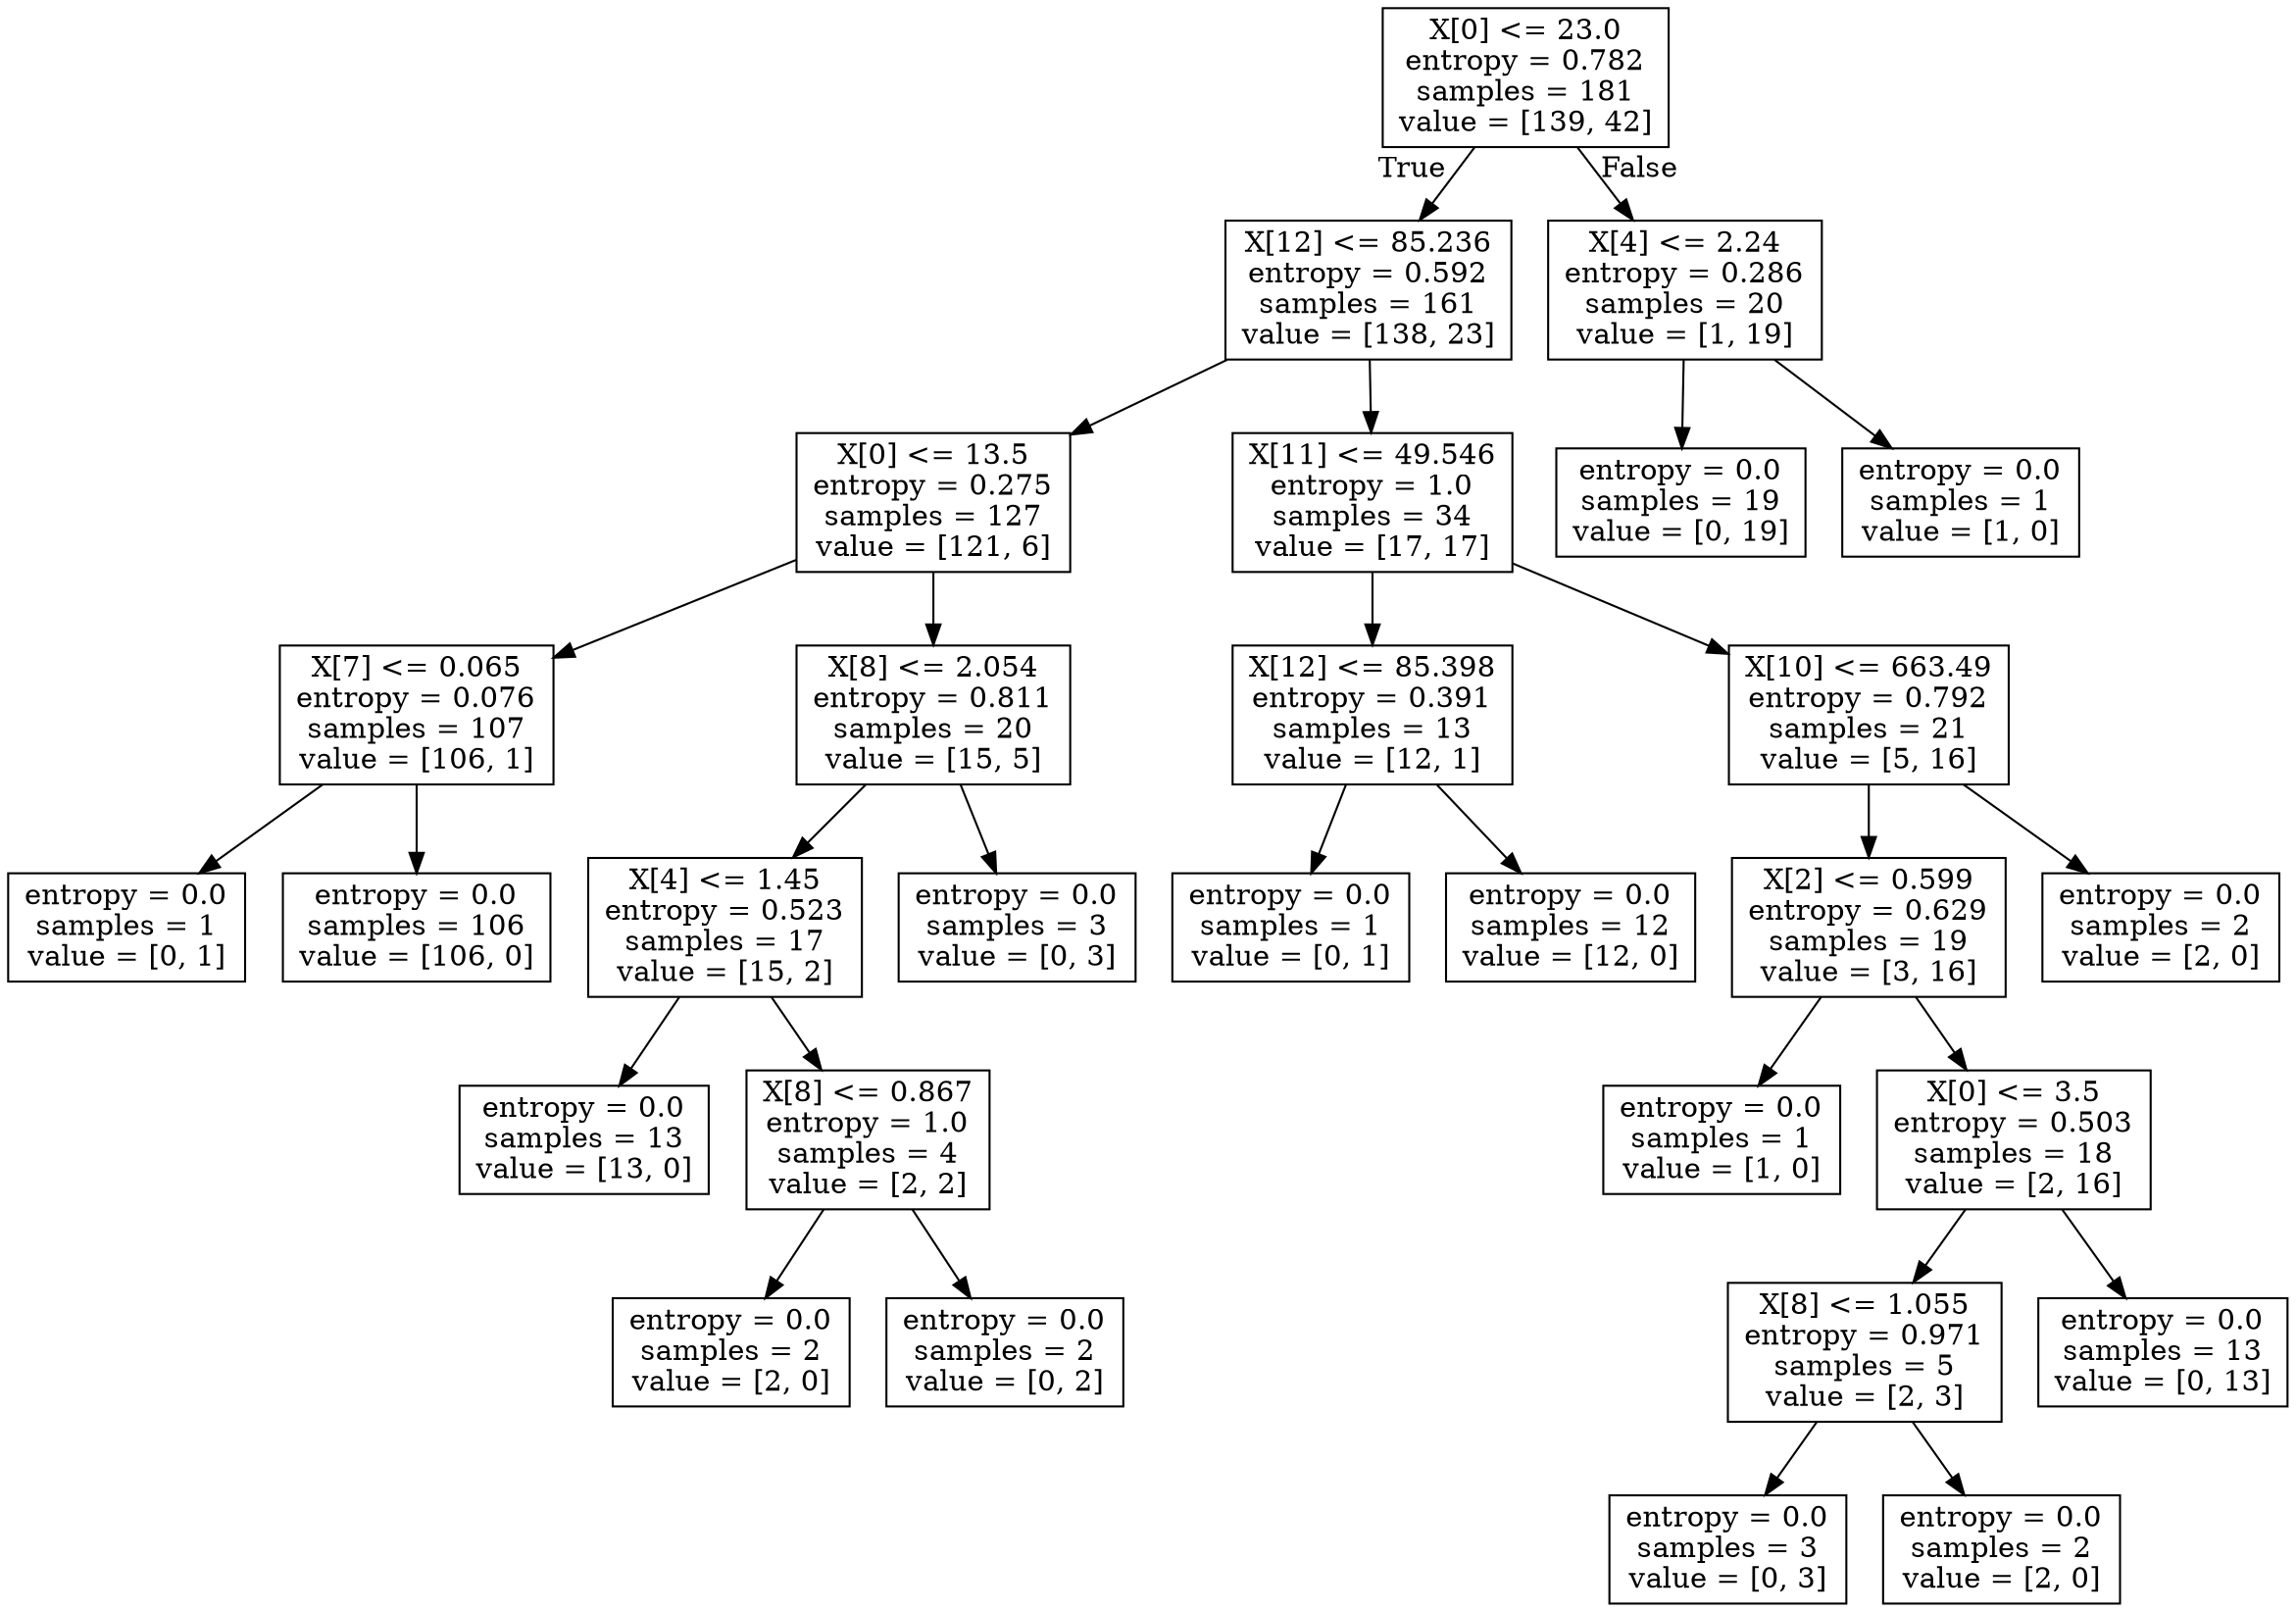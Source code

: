 digraph Tree {
node [shape=box] ;
0 [label="X[0] <= 23.0\nentropy = 0.782\nsamples = 181\nvalue = [139, 42]"] ;
1 [label="X[12] <= 85.236\nentropy = 0.592\nsamples = 161\nvalue = [138, 23]"] ;
0 -> 1 [labeldistance=2.5, labelangle=45, headlabel="True"] ;
2 [label="X[0] <= 13.5\nentropy = 0.275\nsamples = 127\nvalue = [121, 6]"] ;
1 -> 2 ;
3 [label="X[7] <= 0.065\nentropy = 0.076\nsamples = 107\nvalue = [106, 1]"] ;
2 -> 3 ;
4 [label="entropy = 0.0\nsamples = 1\nvalue = [0, 1]"] ;
3 -> 4 ;
5 [label="entropy = 0.0\nsamples = 106\nvalue = [106, 0]"] ;
3 -> 5 ;
6 [label="X[8] <= 2.054\nentropy = 0.811\nsamples = 20\nvalue = [15, 5]"] ;
2 -> 6 ;
7 [label="X[4] <= 1.45\nentropy = 0.523\nsamples = 17\nvalue = [15, 2]"] ;
6 -> 7 ;
8 [label="entropy = 0.0\nsamples = 13\nvalue = [13, 0]"] ;
7 -> 8 ;
9 [label="X[8] <= 0.867\nentropy = 1.0\nsamples = 4\nvalue = [2, 2]"] ;
7 -> 9 ;
10 [label="entropy = 0.0\nsamples = 2\nvalue = [2, 0]"] ;
9 -> 10 ;
11 [label="entropy = 0.0\nsamples = 2\nvalue = [0, 2]"] ;
9 -> 11 ;
12 [label="entropy = 0.0\nsamples = 3\nvalue = [0, 3]"] ;
6 -> 12 ;
13 [label="X[11] <= 49.546\nentropy = 1.0\nsamples = 34\nvalue = [17, 17]"] ;
1 -> 13 ;
14 [label="X[12] <= 85.398\nentropy = 0.391\nsamples = 13\nvalue = [12, 1]"] ;
13 -> 14 ;
15 [label="entropy = 0.0\nsamples = 1\nvalue = [0, 1]"] ;
14 -> 15 ;
16 [label="entropy = 0.0\nsamples = 12\nvalue = [12, 0]"] ;
14 -> 16 ;
17 [label="X[10] <= 663.49\nentropy = 0.792\nsamples = 21\nvalue = [5, 16]"] ;
13 -> 17 ;
18 [label="X[2] <= 0.599\nentropy = 0.629\nsamples = 19\nvalue = [3, 16]"] ;
17 -> 18 ;
19 [label="entropy = 0.0\nsamples = 1\nvalue = [1, 0]"] ;
18 -> 19 ;
20 [label="X[0] <= 3.5\nentropy = 0.503\nsamples = 18\nvalue = [2, 16]"] ;
18 -> 20 ;
21 [label="X[8] <= 1.055\nentropy = 0.971\nsamples = 5\nvalue = [2, 3]"] ;
20 -> 21 ;
22 [label="entropy = 0.0\nsamples = 3\nvalue = [0, 3]"] ;
21 -> 22 ;
23 [label="entropy = 0.0\nsamples = 2\nvalue = [2, 0]"] ;
21 -> 23 ;
24 [label="entropy = 0.0\nsamples = 13\nvalue = [0, 13]"] ;
20 -> 24 ;
25 [label="entropy = 0.0\nsamples = 2\nvalue = [2, 0]"] ;
17 -> 25 ;
26 [label="X[4] <= 2.24\nentropy = 0.286\nsamples = 20\nvalue = [1, 19]"] ;
0 -> 26 [labeldistance=2.5, labelangle=-45, headlabel="False"] ;
27 [label="entropy = 0.0\nsamples = 19\nvalue = [0, 19]"] ;
26 -> 27 ;
28 [label="entropy = 0.0\nsamples = 1\nvalue = [1, 0]"] ;
26 -> 28 ;
}